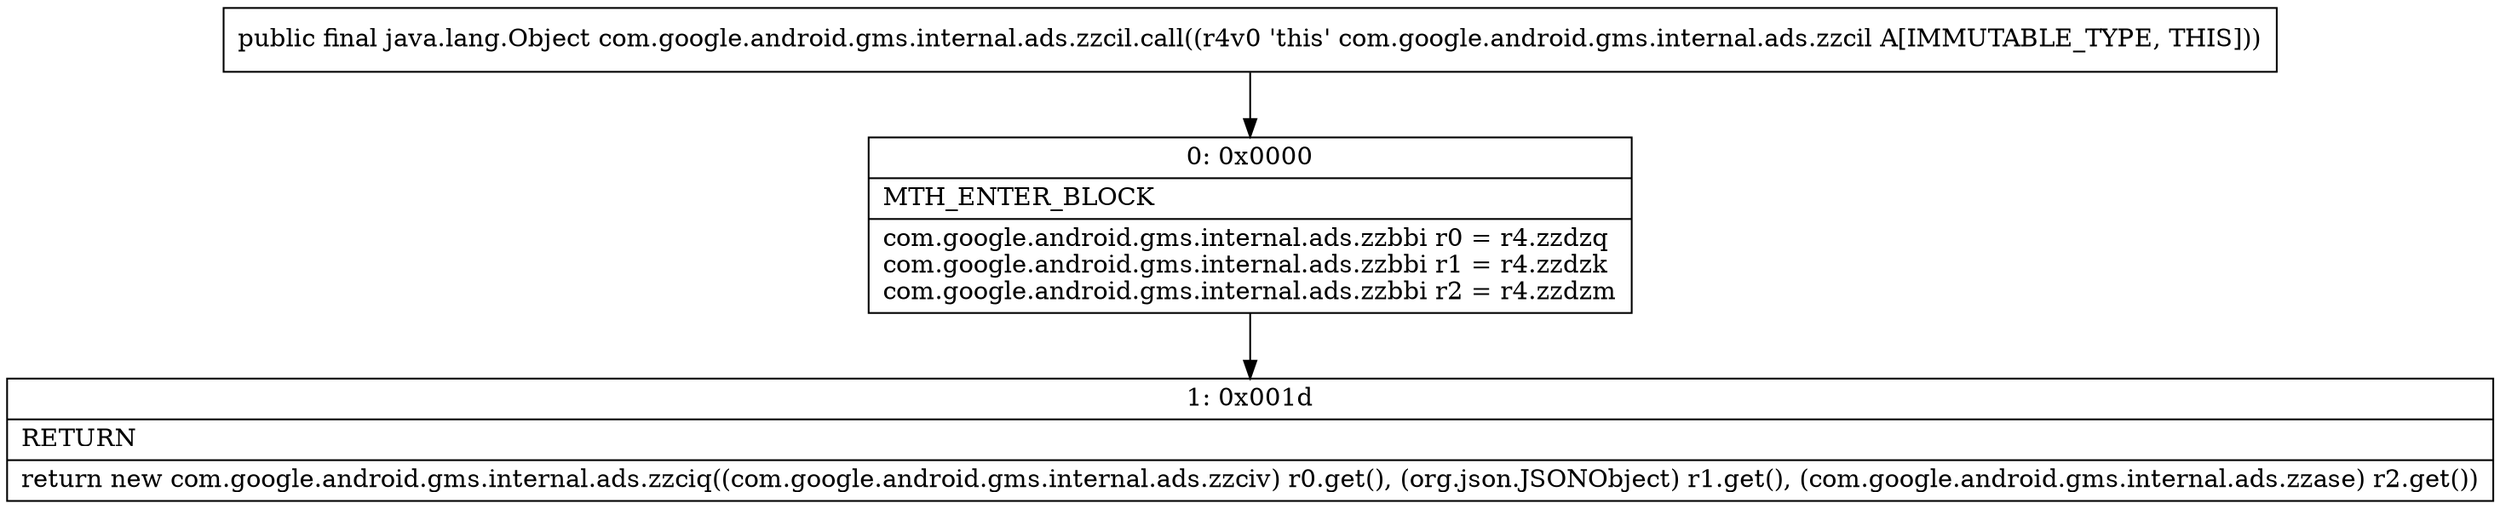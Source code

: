 digraph "CFG forcom.google.android.gms.internal.ads.zzcil.call()Ljava\/lang\/Object;" {
Node_0 [shape=record,label="{0\:\ 0x0000|MTH_ENTER_BLOCK\l|com.google.android.gms.internal.ads.zzbbi r0 = r4.zzdzq\lcom.google.android.gms.internal.ads.zzbbi r1 = r4.zzdzk\lcom.google.android.gms.internal.ads.zzbbi r2 = r4.zzdzm\l}"];
Node_1 [shape=record,label="{1\:\ 0x001d|RETURN\l|return new com.google.android.gms.internal.ads.zzciq((com.google.android.gms.internal.ads.zzciv) r0.get(), (org.json.JSONObject) r1.get(), (com.google.android.gms.internal.ads.zzase) r2.get())\l}"];
MethodNode[shape=record,label="{public final java.lang.Object com.google.android.gms.internal.ads.zzcil.call((r4v0 'this' com.google.android.gms.internal.ads.zzcil A[IMMUTABLE_TYPE, THIS])) }"];
MethodNode -> Node_0;
Node_0 -> Node_1;
}

